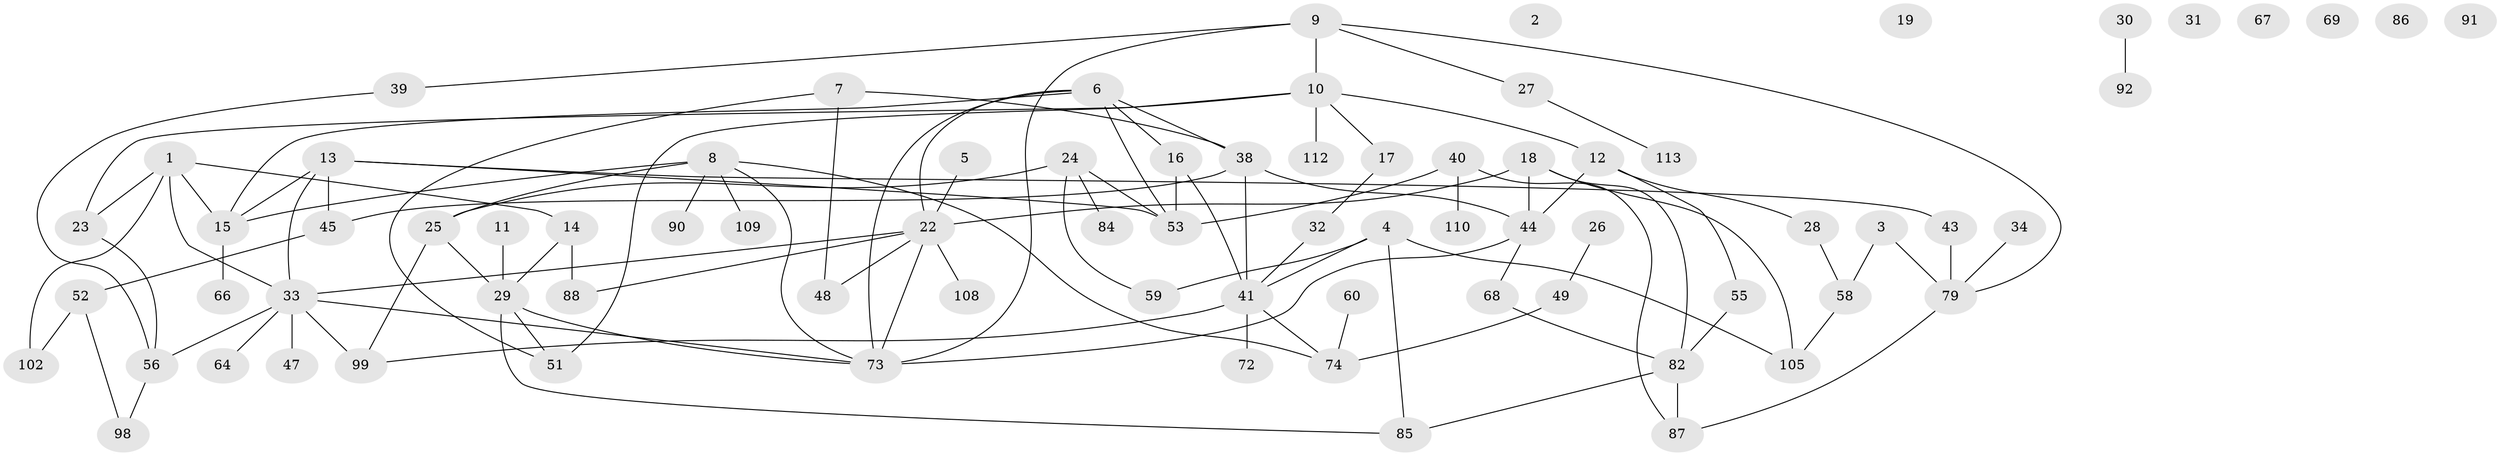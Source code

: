 // original degree distribution, {6: 0.043859649122807015, 0: 0.06140350877192982, 2: 0.2631578947368421, 5: 0.05263157894736842, 1: 0.20175438596491227, 4: 0.15789473684210525, 3: 0.21929824561403508}
// Generated by graph-tools (version 1.1) at 2025/41/03/06/25 10:41:20]
// undirected, 77 vertices, 107 edges
graph export_dot {
graph [start="1"]
  node [color=gray90,style=filled];
  1 [super="+21"];
  2;
  3;
  4 [super="+46"];
  5;
  6 [super="+101"];
  7 [super="+63"];
  8 [super="+70"];
  9 [super="+62"];
  10 [super="+77"];
  11 [super="+54"];
  12 [super="+95"];
  13 [super="+96"];
  14 [super="+20"];
  15 [super="+83"];
  16 [super="+97"];
  17 [super="+35"];
  18 [super="+100"];
  19;
  22 [super="+50"];
  23 [super="+37"];
  24 [super="+80"];
  25 [super="+94"];
  26;
  27 [super="+36"];
  28;
  29;
  30;
  31;
  32;
  33 [super="+104"];
  34;
  38 [super="+42"];
  39 [super="+81"];
  40 [super="+78"];
  41 [super="+71"];
  43;
  44 [super="+57"];
  45;
  47;
  48 [super="+107"];
  49 [super="+89"];
  51;
  52 [super="+61"];
  53 [super="+65"];
  55;
  56 [super="+75"];
  58;
  59;
  60;
  64;
  66;
  67;
  68;
  69;
  72;
  73 [super="+76"];
  74 [super="+103"];
  79 [super="+111"];
  82 [super="+93"];
  84;
  85 [super="+106"];
  86;
  87;
  88;
  90;
  91;
  92;
  98;
  99 [super="+114"];
  102;
  105;
  108;
  109;
  110;
  112;
  113;
  1 -- 14;
  1 -- 15;
  1 -- 33;
  1 -- 102;
  1 -- 23;
  3 -- 58;
  3 -- 79;
  4 -- 59;
  4 -- 85;
  4 -- 105;
  4 -- 41;
  5 -- 22;
  6 -- 16;
  6 -- 15;
  6 -- 22;
  6 -- 38;
  6 -- 53;
  6 -- 73;
  7 -- 51;
  7 -- 48;
  7 -- 38;
  8 -- 90;
  8 -- 109;
  8 -- 15;
  8 -- 25;
  8 -- 73;
  8 -- 74;
  9 -- 39;
  9 -- 27;
  9 -- 10;
  9 -- 79;
  9 -- 73;
  10 -- 23;
  10 -- 51;
  10 -- 112;
  10 -- 12;
  10 -- 17;
  11 -- 29;
  12 -- 28;
  12 -- 55;
  12 -- 44;
  13 -- 15;
  13 -- 45;
  13 -- 33;
  13 -- 43;
  13 -- 53;
  14 -- 29;
  14 -- 88;
  15 -- 66;
  16 -- 41;
  16 -- 53;
  17 -- 32;
  18 -- 105;
  18 -- 44;
  18 -- 82;
  18 -- 22;
  22 -- 88;
  22 -- 108;
  22 -- 33;
  22 -- 48;
  22 -- 73;
  23 -- 56;
  24 -- 25;
  24 -- 59;
  24 -- 84;
  24 -- 53;
  25 -- 99;
  25 -- 29;
  26 -- 49;
  27 -- 113;
  28 -- 58;
  29 -- 51;
  29 -- 85;
  29 -- 73;
  30 -- 92;
  32 -- 41;
  33 -- 64;
  33 -- 73;
  33 -- 47;
  33 -- 99;
  33 -- 56;
  34 -- 79;
  38 -- 44 [weight=2];
  38 -- 45;
  38 -- 41;
  39 -- 56;
  40 -- 87;
  40 -- 110;
  40 -- 53;
  41 -- 72;
  41 -- 99;
  41 -- 74;
  43 -- 79;
  44 -- 73;
  44 -- 68;
  45 -- 52;
  49 -- 74;
  52 -- 98;
  52 -- 102;
  55 -- 82;
  56 -- 98;
  58 -- 105;
  60 -- 74;
  68 -- 82;
  79 -- 87;
  82 -- 87;
  82 -- 85;
}
